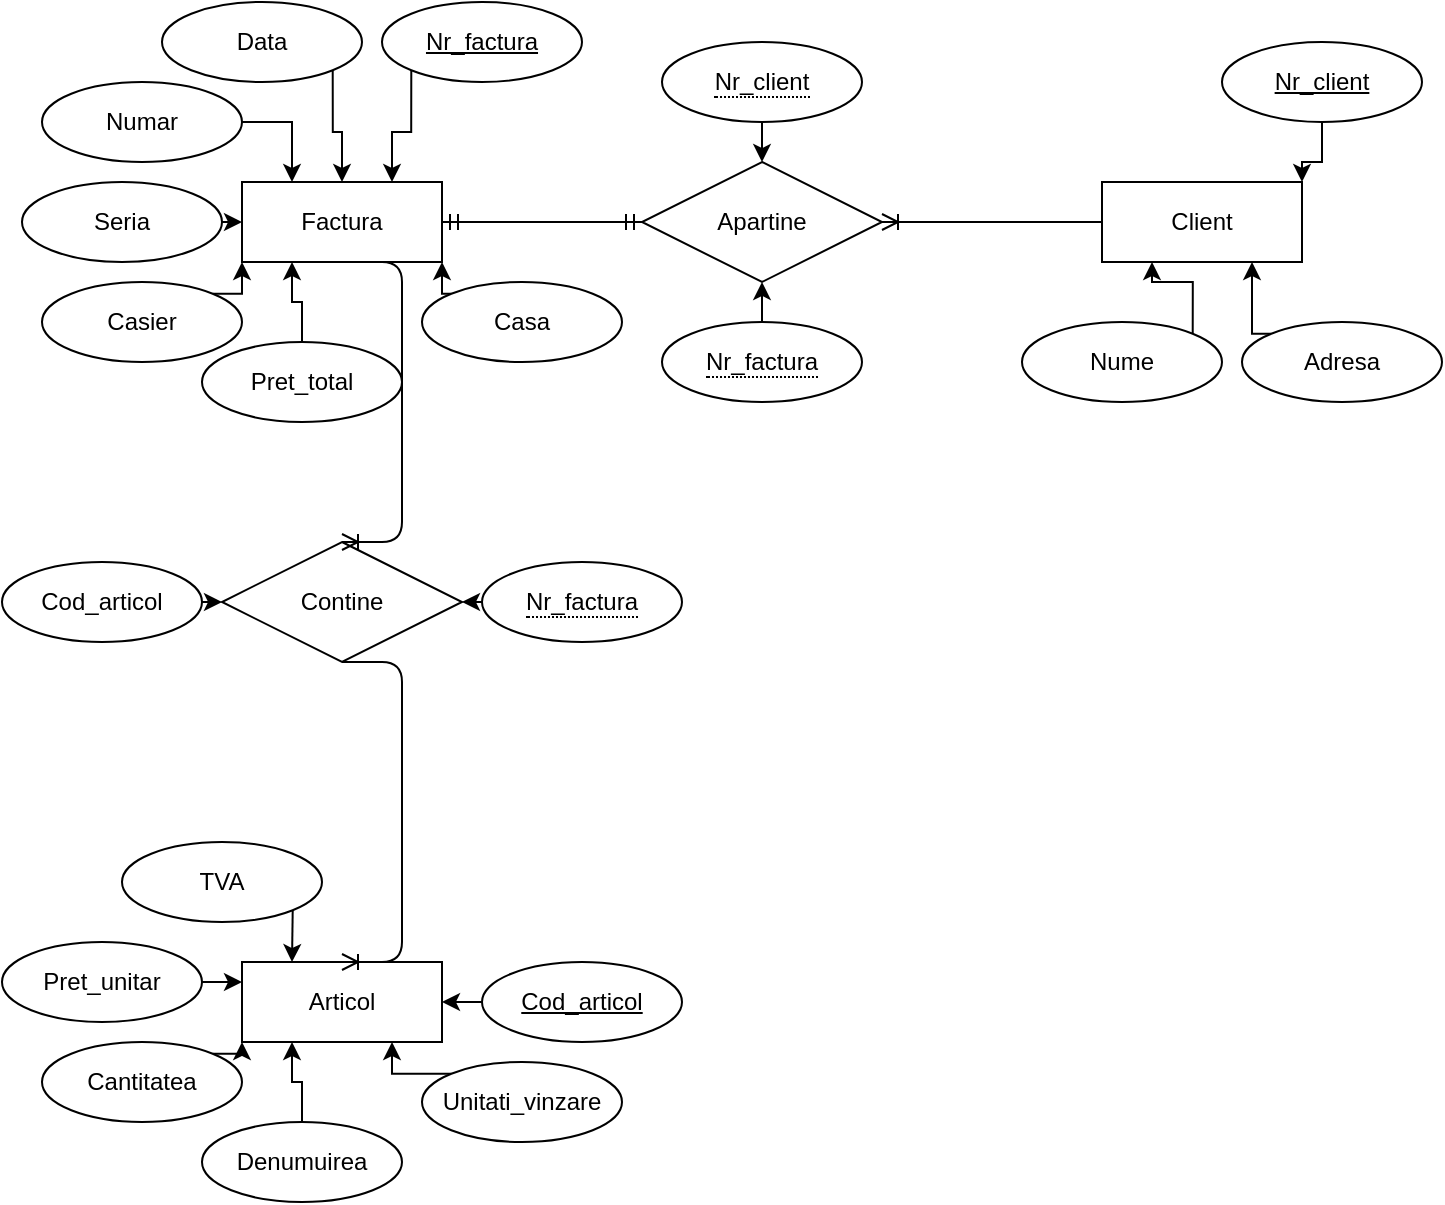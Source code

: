 <mxfile version="14.5.7" type="device"><diagram id="kMF6LbK_2_l_iqi5zwys" name="Page-1"><mxGraphModel dx="1038" dy="596" grid="1" gridSize="10" guides="1" tooltips="1" connect="1" arrows="1" fold="1" page="1" pageScale="1" pageWidth="827" pageHeight="1169" math="0" shadow="0"><root><mxCell id="0"/><mxCell id="1" parent="0"/><mxCell id="SXV4d5jyJFTrWvvCjH5F-1" value="Factura" style="whiteSpace=wrap;html=1;align=center;" vertex="1" parent="1"><mxGeometry x="120" y="120" width="100" height="40" as="geometry"/></mxCell><mxCell id="SXV4d5jyJFTrWvvCjH5F-2" value="Client" style="whiteSpace=wrap;html=1;align=center;" vertex="1" parent="1"><mxGeometry x="550" y="120" width="100" height="40" as="geometry"/></mxCell><mxCell id="SXV4d5jyJFTrWvvCjH5F-3" value="Articol" style="whiteSpace=wrap;html=1;align=center;" vertex="1" parent="1"><mxGeometry x="120" y="510" width="100" height="40" as="geometry"/></mxCell><mxCell id="SXV4d5jyJFTrWvvCjH5F-4" value="Apartine" style="shape=rhombus;perimeter=rhombusPerimeter;whiteSpace=wrap;html=1;align=center;" vertex="1" parent="1"><mxGeometry x="320" y="110" width="120" height="60" as="geometry"/></mxCell><mxCell id="SXV4d5jyJFTrWvvCjH5F-5" value="Contine" style="shape=rhombus;perimeter=rhombusPerimeter;whiteSpace=wrap;html=1;align=center;" vertex="1" parent="1"><mxGeometry x="110" y="300" width="120" height="60" as="geometry"/></mxCell><mxCell id="SXV4d5jyJFTrWvvCjH5F-7" value="" style="edgeStyle=entityRelationEdgeStyle;fontSize=12;html=1;endArrow=ERoneToMany;exitX=0.5;exitY=1;exitDx=0;exitDy=0;entryX=0.5;entryY=0;entryDx=0;entryDy=0;" edge="1" parent="1" source="SXV4d5jyJFTrWvvCjH5F-1" target="SXV4d5jyJFTrWvvCjH5F-5"><mxGeometry width="100" height="100" relative="1" as="geometry"><mxPoint x="130" y="330" as="sourcePoint"/><mxPoint x="170" y="230" as="targetPoint"/></mxGeometry></mxCell><mxCell id="SXV4d5jyJFTrWvvCjH5F-8" value="" style="edgeStyle=entityRelationEdgeStyle;fontSize=12;html=1;endArrow=ERoneToMany;entryX=0.5;entryY=0;entryDx=0;entryDy=0;exitX=0.5;exitY=1;exitDx=0;exitDy=0;" edge="1" parent="1" source="SXV4d5jyJFTrWvvCjH5F-5" target="SXV4d5jyJFTrWvvCjH5F-3"><mxGeometry width="100" height="100" relative="1" as="geometry"><mxPoint x="188" y="339" as="sourcePoint"/><mxPoint x="185" y="470" as="targetPoint"/></mxGeometry></mxCell><mxCell id="SXV4d5jyJFTrWvvCjH5F-9" value="" style="edgeStyle=entityRelationEdgeStyle;fontSize=12;html=1;endArrow=ERmandOne;startArrow=ERmandOne;exitX=1;exitY=0.5;exitDx=0;exitDy=0;entryX=0;entryY=0.5;entryDx=0;entryDy=0;" edge="1" parent="1" source="SXV4d5jyJFTrWvvCjH5F-1" target="SXV4d5jyJFTrWvvCjH5F-4"><mxGeometry width="100" height="100" relative="1" as="geometry"><mxPoint x="310" y="300" as="sourcePoint"/><mxPoint x="410" y="200" as="targetPoint"/></mxGeometry></mxCell><mxCell id="SXV4d5jyJFTrWvvCjH5F-10" value="" style="edgeStyle=entityRelationEdgeStyle;fontSize=12;html=1;endArrow=ERoneToMany;entryX=1;entryY=0.5;entryDx=0;entryDy=0;exitX=0;exitY=0.5;exitDx=0;exitDy=0;" edge="1" parent="1" source="SXV4d5jyJFTrWvvCjH5F-2" target="SXV4d5jyJFTrWvvCjH5F-4"><mxGeometry width="100" height="100" relative="1" as="geometry"><mxPoint x="450" y="280" as="sourcePoint"/><mxPoint x="550" y="180" as="targetPoint"/></mxGeometry></mxCell><mxCell id="SXV4d5jyJFTrWvvCjH5F-15" style="edgeStyle=orthogonalEdgeStyle;rounded=0;orthogonalLoop=1;jettySize=auto;html=1;exitX=0;exitY=0;exitDx=0;exitDy=0;entryX=0.75;entryY=1;entryDx=0;entryDy=0;" edge="1" parent="1" source="SXV4d5jyJFTrWvvCjH5F-11" target="SXV4d5jyJFTrWvvCjH5F-2"><mxGeometry relative="1" as="geometry"/></mxCell><mxCell id="SXV4d5jyJFTrWvvCjH5F-11" value="Adresa" style="ellipse;whiteSpace=wrap;html=1;align=center;" vertex="1" parent="1"><mxGeometry x="620" y="190" width="100" height="40" as="geometry"/></mxCell><mxCell id="SXV4d5jyJFTrWvvCjH5F-14" style="edgeStyle=orthogonalEdgeStyle;rounded=0;orthogonalLoop=1;jettySize=auto;html=1;exitX=0;exitY=1;exitDx=0;exitDy=0;entryX=0.25;entryY=1;entryDx=0;entryDy=0;" edge="1" parent="1" source="SXV4d5jyJFTrWvvCjH5F-12" target="SXV4d5jyJFTrWvvCjH5F-2"><mxGeometry relative="1" as="geometry"/></mxCell><mxCell id="SXV4d5jyJFTrWvvCjH5F-12" value="Nume" style="ellipse;whiteSpace=wrap;html=1;align=center;direction=west;" vertex="1" parent="1"><mxGeometry x="510" y="190" width="100" height="40" as="geometry"/></mxCell><mxCell id="SXV4d5jyJFTrWvvCjH5F-16" style="edgeStyle=orthogonalEdgeStyle;rounded=0;orthogonalLoop=1;jettySize=auto;html=1;entryX=1;entryY=0;entryDx=0;entryDy=0;" edge="1" parent="1" source="SXV4d5jyJFTrWvvCjH5F-13" target="SXV4d5jyJFTrWvvCjH5F-2"><mxGeometry relative="1" as="geometry"><mxPoint x="650" y="110" as="targetPoint"/></mxGeometry></mxCell><mxCell id="SXV4d5jyJFTrWvvCjH5F-13" value="Nr_client" style="ellipse;whiteSpace=wrap;html=1;align=center;fontStyle=4;" vertex="1" parent="1"><mxGeometry x="610" y="50" width="100" height="40" as="geometry"/></mxCell><mxCell id="SXV4d5jyJFTrWvvCjH5F-25" style="edgeStyle=orthogonalEdgeStyle;rounded=0;orthogonalLoop=1;jettySize=auto;html=1;exitX=0;exitY=0.5;exitDx=0;exitDy=0;entryX=0;entryY=0.5;entryDx=0;entryDy=0;" edge="1" parent="1" source="SXV4d5jyJFTrWvvCjH5F-17" target="SXV4d5jyJFTrWvvCjH5F-1"><mxGeometry relative="1" as="geometry"/></mxCell><mxCell id="SXV4d5jyJFTrWvvCjH5F-17" value="Seria" style="ellipse;whiteSpace=wrap;html=1;align=center;direction=west;" vertex="1" parent="1"><mxGeometry x="10" y="120" width="100" height="40" as="geometry"/></mxCell><mxCell id="SXV4d5jyJFTrWvvCjH5F-26" style="edgeStyle=orthogonalEdgeStyle;rounded=0;orthogonalLoop=1;jettySize=auto;html=1;exitX=0;exitY=0.5;exitDx=0;exitDy=0;entryX=0.25;entryY=0;entryDx=0;entryDy=0;" edge="1" parent="1" source="SXV4d5jyJFTrWvvCjH5F-18" target="SXV4d5jyJFTrWvvCjH5F-1"><mxGeometry relative="1" as="geometry"/></mxCell><mxCell id="SXV4d5jyJFTrWvvCjH5F-18" value="Numar" style="ellipse;whiteSpace=wrap;html=1;align=center;direction=west;" vertex="1" parent="1"><mxGeometry x="20" y="70" width="100" height="40" as="geometry"/></mxCell><mxCell id="SXV4d5jyJFTrWvvCjH5F-28" style="edgeStyle=orthogonalEdgeStyle;rounded=0;orthogonalLoop=1;jettySize=auto;html=1;exitX=0;exitY=1;exitDx=0;exitDy=0;entryX=0.75;entryY=0;entryDx=0;entryDy=0;" edge="1" parent="1" source="SXV4d5jyJFTrWvvCjH5F-19" target="SXV4d5jyJFTrWvvCjH5F-1"><mxGeometry relative="1" as="geometry"/></mxCell><mxCell id="SXV4d5jyJFTrWvvCjH5F-19" value="Nr_factura" style="ellipse;whiteSpace=wrap;html=1;align=center;fontStyle=4;" vertex="1" parent="1"><mxGeometry x="190" y="30" width="100" height="40" as="geometry"/></mxCell><mxCell id="SXV4d5jyJFTrWvvCjH5F-27" style="edgeStyle=orthogonalEdgeStyle;rounded=0;orthogonalLoop=1;jettySize=auto;html=1;exitX=0;exitY=0;exitDx=0;exitDy=0;entryX=0.5;entryY=0;entryDx=0;entryDy=0;" edge="1" parent="1" source="SXV4d5jyJFTrWvvCjH5F-20" target="SXV4d5jyJFTrWvvCjH5F-1"><mxGeometry relative="1" as="geometry"/></mxCell><mxCell id="SXV4d5jyJFTrWvvCjH5F-20" value="Data" style="ellipse;whiteSpace=wrap;html=1;align=center;direction=west;" vertex="1" parent="1"><mxGeometry x="80" y="30" width="100" height="40" as="geometry"/></mxCell><mxCell id="SXV4d5jyJFTrWvvCjH5F-24" style="edgeStyle=orthogonalEdgeStyle;rounded=0;orthogonalLoop=1;jettySize=auto;html=1;exitX=0;exitY=1;exitDx=0;exitDy=0;entryX=0;entryY=1;entryDx=0;entryDy=0;" edge="1" parent="1" source="SXV4d5jyJFTrWvvCjH5F-21" target="SXV4d5jyJFTrWvvCjH5F-1"><mxGeometry relative="1" as="geometry"/></mxCell><mxCell id="SXV4d5jyJFTrWvvCjH5F-21" value="Casier" style="ellipse;whiteSpace=wrap;html=1;align=center;direction=west;" vertex="1" parent="1"><mxGeometry x="20" y="170" width="100" height="40" as="geometry"/></mxCell><mxCell id="SXV4d5jyJFTrWvvCjH5F-23" style="edgeStyle=orthogonalEdgeStyle;rounded=0;orthogonalLoop=1;jettySize=auto;html=1;exitX=1;exitY=1;exitDx=0;exitDy=0;entryX=1;entryY=1;entryDx=0;entryDy=0;" edge="1" parent="1" source="SXV4d5jyJFTrWvvCjH5F-22" target="SXV4d5jyJFTrWvvCjH5F-1"><mxGeometry relative="1" as="geometry"/></mxCell><mxCell id="SXV4d5jyJFTrWvvCjH5F-22" value="Casa" style="ellipse;whiteSpace=wrap;html=1;align=center;direction=west;" vertex="1" parent="1"><mxGeometry x="210" y="170" width="100" height="40" as="geometry"/></mxCell><mxCell id="SXV4d5jyJFTrWvvCjH5F-30" style="edgeStyle=orthogonalEdgeStyle;rounded=0;orthogonalLoop=1;jettySize=auto;html=1;exitX=0.5;exitY=1;exitDx=0;exitDy=0;entryX=0.25;entryY=1;entryDx=0;entryDy=0;" edge="1" parent="1" source="SXV4d5jyJFTrWvvCjH5F-29" target="SXV4d5jyJFTrWvvCjH5F-1"><mxGeometry relative="1" as="geometry"/></mxCell><mxCell id="SXV4d5jyJFTrWvvCjH5F-29" value="Pret_total" style="ellipse;whiteSpace=wrap;html=1;align=center;direction=west;" vertex="1" parent="1"><mxGeometry x="100" y="200" width="100" height="40" as="geometry"/></mxCell><mxCell id="SXV4d5jyJFTrWvvCjH5F-42" style="edgeStyle=orthogonalEdgeStyle;rounded=0;orthogonalLoop=1;jettySize=auto;html=1;exitX=1;exitY=1;exitDx=0;exitDy=0;entryX=0.75;entryY=1;entryDx=0;entryDy=0;" edge="1" parent="1" source="SXV4d5jyJFTrWvvCjH5F-31" target="SXV4d5jyJFTrWvvCjH5F-3"><mxGeometry relative="1" as="geometry"/></mxCell><mxCell id="SXV4d5jyJFTrWvvCjH5F-31" value="Unitati_vinzare" style="ellipse;whiteSpace=wrap;html=1;align=center;direction=west;" vertex="1" parent="1"><mxGeometry x="210" y="560" width="100" height="40" as="geometry"/></mxCell><mxCell id="SXV4d5jyJFTrWvvCjH5F-40" style="edgeStyle=orthogonalEdgeStyle;rounded=0;orthogonalLoop=1;jettySize=auto;html=1;exitX=0;exitY=1;exitDx=0;exitDy=0;entryX=0;entryY=1;entryDx=0;entryDy=0;" edge="1" parent="1" source="SXV4d5jyJFTrWvvCjH5F-32" target="SXV4d5jyJFTrWvvCjH5F-3"><mxGeometry relative="1" as="geometry"/></mxCell><mxCell id="SXV4d5jyJFTrWvvCjH5F-32" value="Cantitatea" style="ellipse;whiteSpace=wrap;html=1;align=center;direction=west;" vertex="1" parent="1"><mxGeometry x="20" y="550" width="100" height="40" as="geometry"/></mxCell><mxCell id="SXV4d5jyJFTrWvvCjH5F-39" style="edgeStyle=orthogonalEdgeStyle;rounded=0;orthogonalLoop=1;jettySize=auto;html=1;exitX=0;exitY=0.5;exitDx=0;exitDy=0;entryX=0;entryY=0.25;entryDx=0;entryDy=0;" edge="1" parent="1" source="SXV4d5jyJFTrWvvCjH5F-33" target="SXV4d5jyJFTrWvvCjH5F-3"><mxGeometry relative="1" as="geometry"/></mxCell><mxCell id="SXV4d5jyJFTrWvvCjH5F-33" value="Pret_unitar" style="ellipse;whiteSpace=wrap;html=1;align=center;direction=west;" vertex="1" parent="1"><mxGeometry y="500" width="100" height="40" as="geometry"/></mxCell><mxCell id="SXV4d5jyJFTrWvvCjH5F-41" style="edgeStyle=orthogonalEdgeStyle;rounded=0;orthogonalLoop=1;jettySize=auto;html=1;exitX=0.5;exitY=1;exitDx=0;exitDy=0;entryX=0.25;entryY=1;entryDx=0;entryDy=0;" edge="1" parent="1" source="SXV4d5jyJFTrWvvCjH5F-34" target="SXV4d5jyJFTrWvvCjH5F-3"><mxGeometry relative="1" as="geometry"/></mxCell><mxCell id="SXV4d5jyJFTrWvvCjH5F-34" value="Denumuirea" style="ellipse;whiteSpace=wrap;html=1;align=center;direction=west;" vertex="1" parent="1"><mxGeometry x="100" y="590" width="100" height="40" as="geometry"/></mxCell><mxCell id="SXV4d5jyJFTrWvvCjH5F-43" style="edgeStyle=orthogonalEdgeStyle;rounded=0;orthogonalLoop=1;jettySize=auto;html=1;exitX=0;exitY=0.5;exitDx=0;exitDy=0;entryX=1;entryY=0.5;entryDx=0;entryDy=0;" edge="1" parent="1" source="SXV4d5jyJFTrWvvCjH5F-35" target="SXV4d5jyJFTrWvvCjH5F-3"><mxGeometry relative="1" as="geometry"/></mxCell><mxCell id="SXV4d5jyJFTrWvvCjH5F-35" value="Cod_articol" style="ellipse;whiteSpace=wrap;html=1;align=center;fontStyle=4;" vertex="1" parent="1"><mxGeometry x="240" y="510" width="100" height="40" as="geometry"/></mxCell><mxCell id="SXV4d5jyJFTrWvvCjH5F-38" style="edgeStyle=orthogonalEdgeStyle;rounded=0;orthogonalLoop=1;jettySize=auto;html=1;exitX=0;exitY=0;exitDx=0;exitDy=0;entryX=0.25;entryY=0;entryDx=0;entryDy=0;" edge="1" parent="1" source="SXV4d5jyJFTrWvvCjH5F-36" target="SXV4d5jyJFTrWvvCjH5F-3"><mxGeometry relative="1" as="geometry"/></mxCell><mxCell id="SXV4d5jyJFTrWvvCjH5F-36" value="TVA" style="ellipse;whiteSpace=wrap;html=1;align=center;direction=west;" vertex="1" parent="1"><mxGeometry x="60" y="450" width="100" height="40" as="geometry"/></mxCell><mxCell id="SXV4d5jyJFTrWvvCjH5F-37" style="edgeStyle=orthogonalEdgeStyle;rounded=0;orthogonalLoop=1;jettySize=auto;html=1;exitX=0.5;exitY=0;exitDx=0;exitDy=0;" edge="1" parent="1" source="SXV4d5jyJFTrWvvCjH5F-32" target="SXV4d5jyJFTrWvvCjH5F-32"><mxGeometry relative="1" as="geometry"/></mxCell><mxCell id="SXV4d5jyJFTrWvvCjH5F-47" style="edgeStyle=orthogonalEdgeStyle;rounded=0;orthogonalLoop=1;jettySize=auto;html=1;exitX=0;exitY=0.5;exitDx=0;exitDy=0;entryX=1;entryY=0.5;entryDx=0;entryDy=0;" edge="1" parent="1" source="SXV4d5jyJFTrWvvCjH5F-44" target="SXV4d5jyJFTrWvvCjH5F-5"><mxGeometry relative="1" as="geometry"/></mxCell><mxCell id="SXV4d5jyJFTrWvvCjH5F-44" value="&lt;span style=&quot;border-bottom: 1px dotted&quot;&gt;Nr_factura&lt;/span&gt;" style="ellipse;whiteSpace=wrap;html=1;align=center;" vertex="1" parent="1"><mxGeometry x="240" y="310" width="100" height="40" as="geometry"/></mxCell><mxCell id="SXV4d5jyJFTrWvvCjH5F-46" style="edgeStyle=orthogonalEdgeStyle;rounded=0;orthogonalLoop=1;jettySize=auto;html=1;exitX=1;exitY=0.5;exitDx=0;exitDy=0;entryX=0;entryY=0.5;entryDx=0;entryDy=0;" edge="1" parent="1" source="SXV4d5jyJFTrWvvCjH5F-45" target="SXV4d5jyJFTrWvvCjH5F-5"><mxGeometry relative="1" as="geometry"/></mxCell><mxCell id="SXV4d5jyJFTrWvvCjH5F-45" value="Cod_articol" style="ellipse;whiteSpace=wrap;html=1;align=center;" vertex="1" parent="1"><mxGeometry y="310" width="100" height="40" as="geometry"/></mxCell><mxCell id="SXV4d5jyJFTrWvvCjH5F-50" style="edgeStyle=orthogonalEdgeStyle;rounded=0;orthogonalLoop=1;jettySize=auto;html=1;exitX=0.5;exitY=0;exitDx=0;exitDy=0;entryX=0.5;entryY=1;entryDx=0;entryDy=0;" edge="1" parent="1" source="SXV4d5jyJFTrWvvCjH5F-48" target="SXV4d5jyJFTrWvvCjH5F-4"><mxGeometry relative="1" as="geometry"/></mxCell><mxCell id="SXV4d5jyJFTrWvvCjH5F-48" value="&lt;span style=&quot;border-bottom: 1px dotted&quot;&gt;Nr_factura&lt;/span&gt;" style="ellipse;whiteSpace=wrap;html=1;align=center;" vertex="1" parent="1"><mxGeometry x="330" y="190" width="100" height="40" as="geometry"/></mxCell><mxCell id="SXV4d5jyJFTrWvvCjH5F-51" style="edgeStyle=orthogonalEdgeStyle;rounded=0;orthogonalLoop=1;jettySize=auto;html=1;exitX=0.5;exitY=1;exitDx=0;exitDy=0;entryX=0.5;entryY=0;entryDx=0;entryDy=0;" edge="1" parent="1" source="SXV4d5jyJFTrWvvCjH5F-49" target="SXV4d5jyJFTrWvvCjH5F-4"><mxGeometry relative="1" as="geometry"/></mxCell><mxCell id="SXV4d5jyJFTrWvvCjH5F-49" value="&lt;span style=&quot;border-bottom: 1px dotted&quot;&gt;Nr_client&lt;/span&gt;" style="ellipse;whiteSpace=wrap;html=1;align=center;" vertex="1" parent="1"><mxGeometry x="330" y="50" width="100" height="40" as="geometry"/></mxCell></root></mxGraphModel></diagram></mxfile>